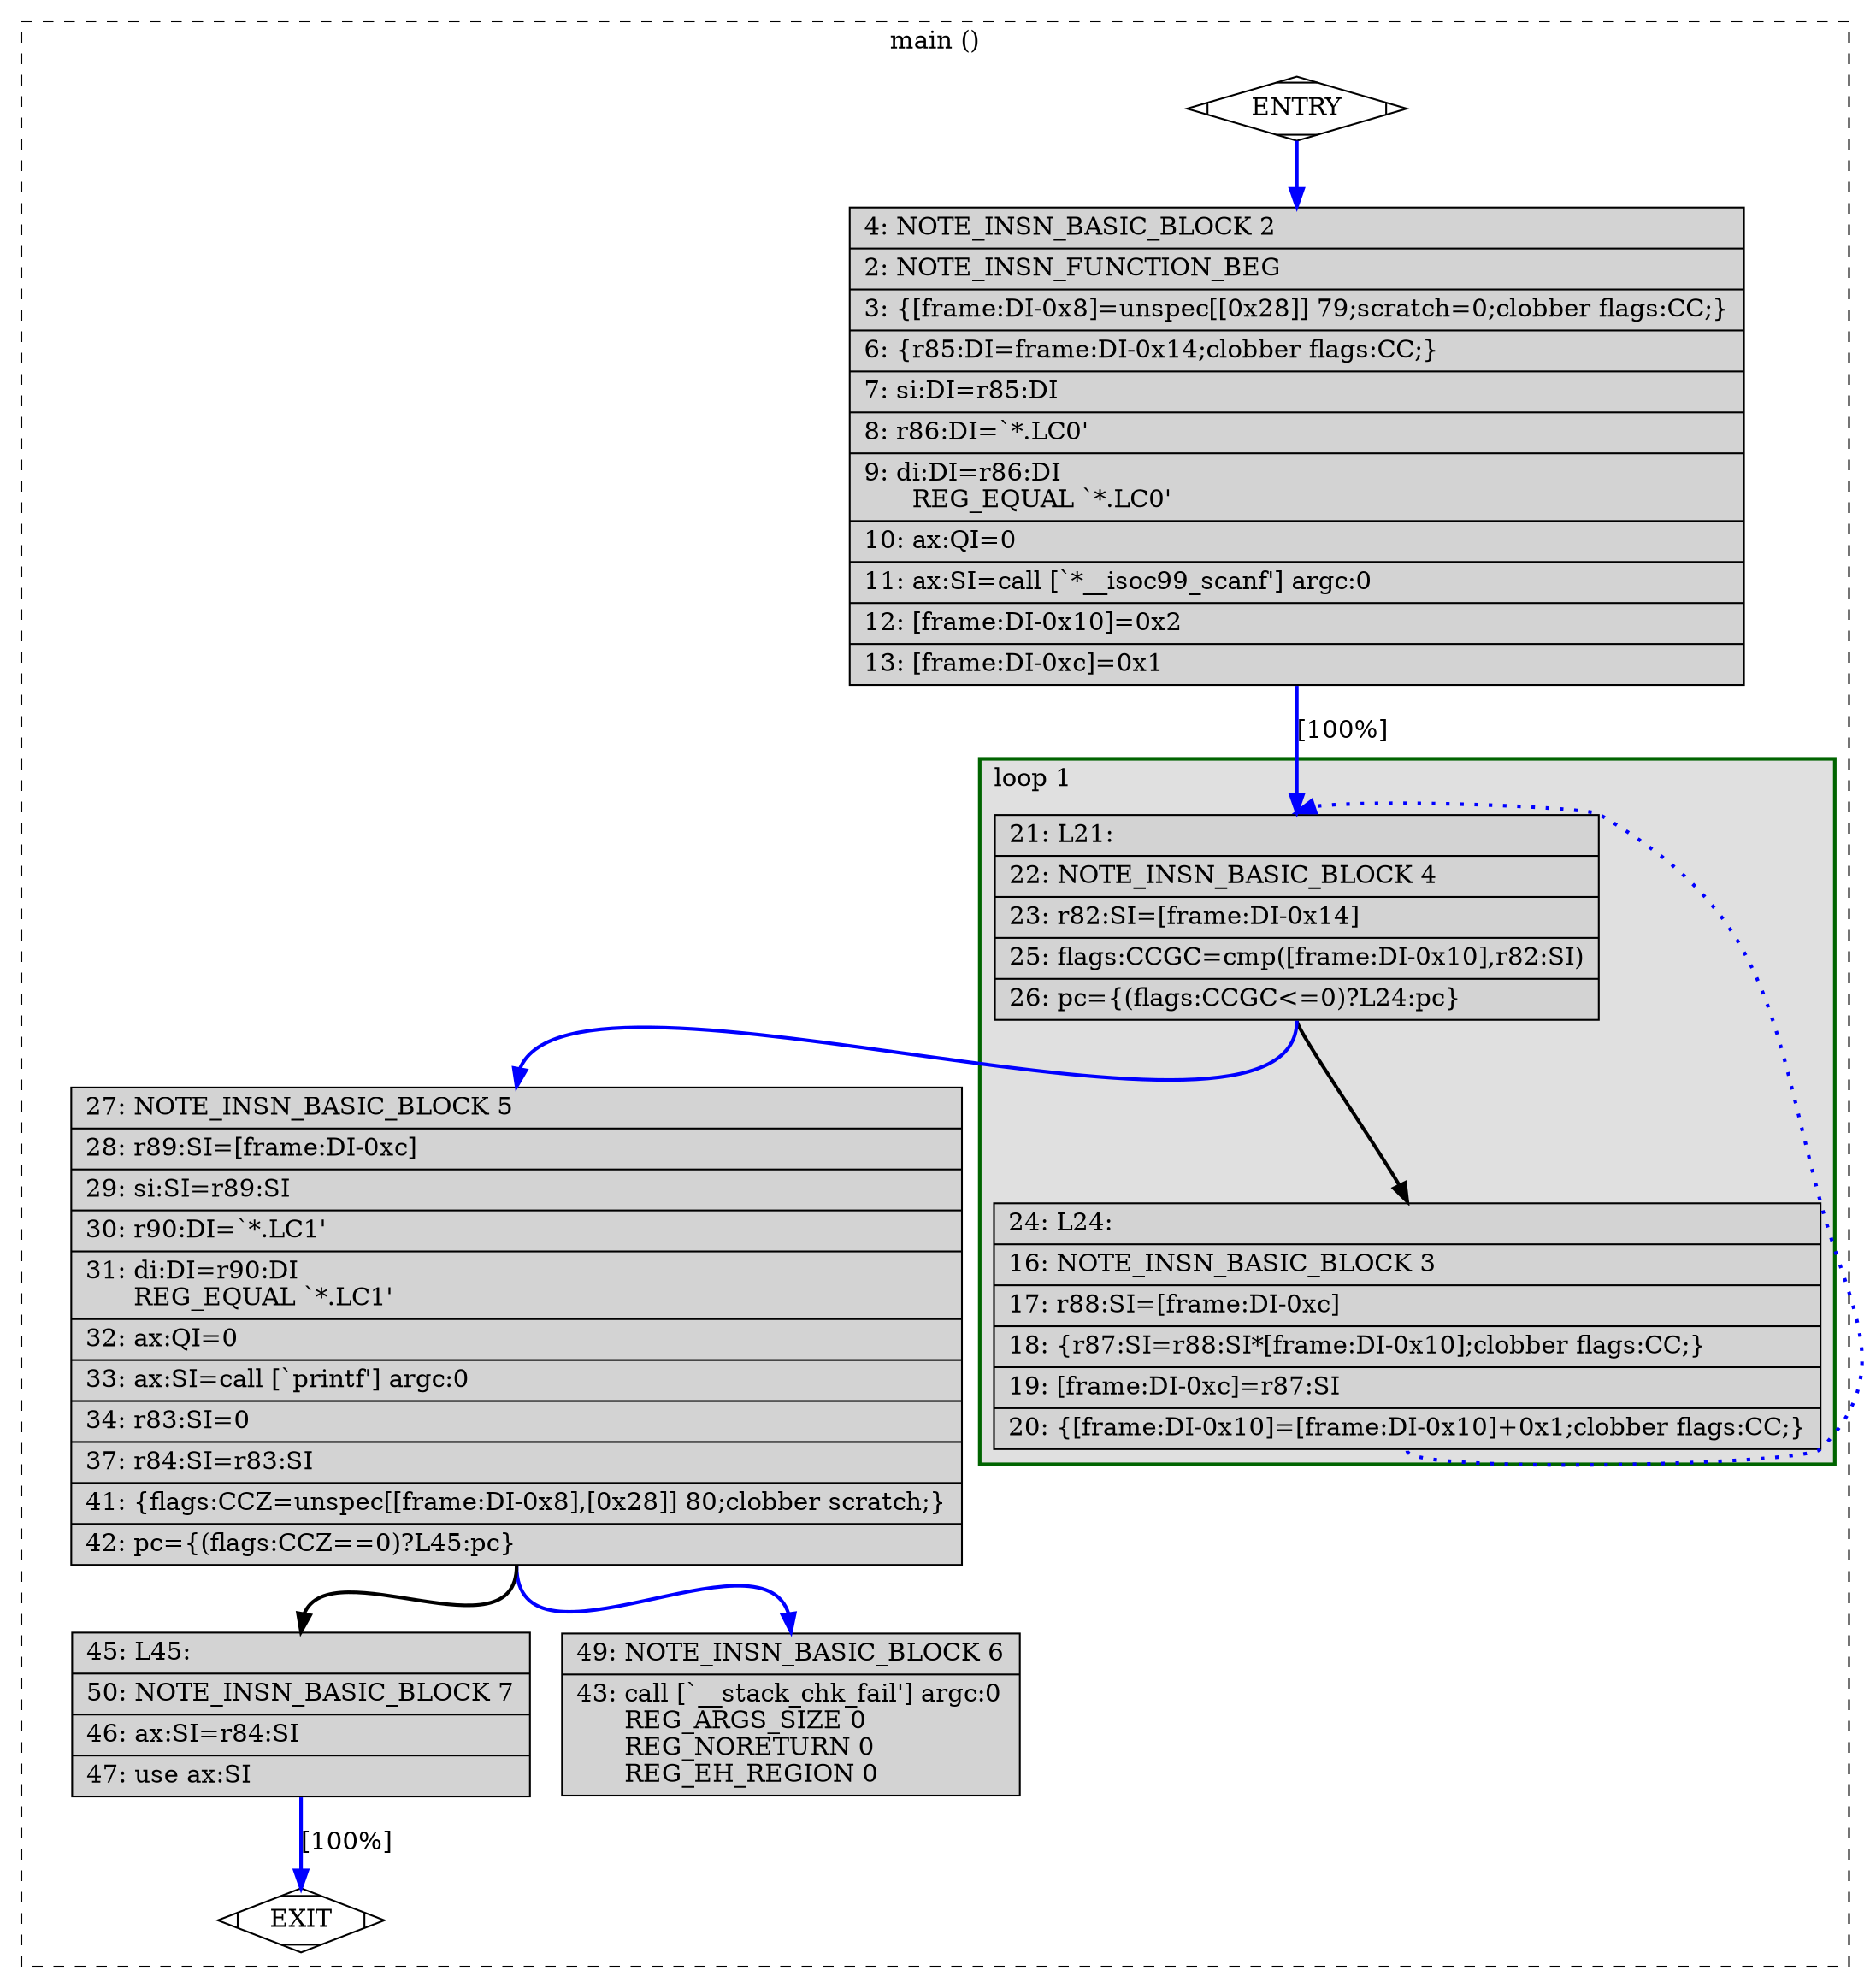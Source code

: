 digraph "a-main.c.247r.into_cfglayout" {
overlap=false;
subgraph "cluster_main" {
	style="dashed";
	color="black";
	label="main ()";
	subgraph cluster_0_1 {
	style="filled";
	color="darkgreen";
	fillcolor="grey88";
	label="loop 1";
	labeljust=l;
	penwidth=2;
	fn_0_basic_block_4 [shape=record,style=filled,fillcolor=lightgrey,label="{\ \ \ 21:\ L21:\l\
|\ \ \ 22:\ NOTE_INSN_BASIC_BLOCK\ 4\l\
|\ \ \ 23:\ r82:SI=[frame:DI-0x14]\l\
|\ \ \ 25:\ flags:CCGC=cmp([frame:DI-0x10],r82:SI)\l\
|\ \ \ 26:\ pc=\{(flags:CCGC\<=0)?L24:pc\}\l\
}"];

	fn_0_basic_block_3 [shape=record,style=filled,fillcolor=lightgrey,label="{\ \ \ 24:\ L24:\l\
|\ \ \ 16:\ NOTE_INSN_BASIC_BLOCK\ 3\l\
|\ \ \ 17:\ r88:SI=[frame:DI-0xc]\l\
|\ \ \ 18:\ \{r87:SI=r88:SI*[frame:DI-0x10];clobber\ flags:CC;\}\l\
|\ \ \ 19:\ [frame:DI-0xc]=r87:SI\l\
|\ \ \ 20:\ \{[frame:DI-0x10]=[frame:DI-0x10]+0x1;clobber\ flags:CC;\}\l\
}"];

	}
	fn_0_basic_block_0 [shape=Mdiamond,style=filled,fillcolor=white,label="ENTRY"];

	fn_0_basic_block_1 [shape=Mdiamond,style=filled,fillcolor=white,label="EXIT"];

	fn_0_basic_block_2 [shape=record,style=filled,fillcolor=lightgrey,label="{\ \ \ \ 4:\ NOTE_INSN_BASIC_BLOCK\ 2\l\
|\ \ \ \ 2:\ NOTE_INSN_FUNCTION_BEG\l\
|\ \ \ \ 3:\ \{[frame:DI-0x8]=unspec[[0x28]]\ 79;scratch=0;clobber\ flags:CC;\}\l\
|\ \ \ \ 6:\ \{r85:DI=frame:DI-0x14;clobber\ flags:CC;\}\l\
|\ \ \ \ 7:\ si:DI=r85:DI\l\
|\ \ \ \ 8:\ r86:DI=`*.LC0'\l\
|\ \ \ \ 9:\ di:DI=r86:DI\l\
\ \ \ \ \ \ REG_EQUAL\ `*.LC0'\l\
|\ \ \ 10:\ ax:QI=0\l\
|\ \ \ 11:\ ax:SI=call\ [`*__isoc99_scanf']\ argc:0\l\
|\ \ \ 12:\ [frame:DI-0x10]=0x2\l\
|\ \ \ 13:\ [frame:DI-0xc]=0x1\l\
}"];

	fn_0_basic_block_5 [shape=record,style=filled,fillcolor=lightgrey,label="{\ \ \ 27:\ NOTE_INSN_BASIC_BLOCK\ 5\l\
|\ \ \ 28:\ r89:SI=[frame:DI-0xc]\l\
|\ \ \ 29:\ si:SI=r89:SI\l\
|\ \ \ 30:\ r90:DI=`*.LC1'\l\
|\ \ \ 31:\ di:DI=r90:DI\l\
\ \ \ \ \ \ REG_EQUAL\ `*.LC1'\l\
|\ \ \ 32:\ ax:QI=0\l\
|\ \ \ 33:\ ax:SI=call\ [`printf']\ argc:0\l\
|\ \ \ 34:\ r83:SI=0\l\
|\ \ \ 37:\ r84:SI=r83:SI\l\
|\ \ \ 41:\ \{flags:CCZ=unspec[[frame:DI-0x8],[0x28]]\ 80;clobber\ scratch;\}\l\
|\ \ \ 42:\ pc=\{(flags:CCZ==0)?L45:pc\}\l\
}"];

	fn_0_basic_block_6 [shape=record,style=filled,fillcolor=lightgrey,label="{\ \ \ 49:\ NOTE_INSN_BASIC_BLOCK\ 6\l\
|\ \ \ 43:\ call\ [`__stack_chk_fail']\ argc:0\l\
\ \ \ \ \ \ REG_ARGS_SIZE\ 0\l\
\ \ \ \ \ \ REG_NORETURN\ 0\l\
\ \ \ \ \ \ REG_EH_REGION\ 0\l\
}"];

	fn_0_basic_block_7 [shape=record,style=filled,fillcolor=lightgrey,label="{\ \ \ 45:\ L45:\l\
|\ \ \ 50:\ NOTE_INSN_BASIC_BLOCK\ 7\l\
|\ \ \ 46:\ ax:SI=r84:SI\l\
|\ \ \ 47:\ use\ ax:SI\l\
}"];

	fn_0_basic_block_0:s -> fn_0_basic_block_2:n [style="solid,bold",color=blue,weight=100,constraint=true];
	fn_0_basic_block_2:s -> fn_0_basic_block_4:n [style="solid,bold",color=blue,weight=100,constraint=true,label="[100%]"];
	fn_0_basic_block_3:s -> fn_0_basic_block_4:n [style="dotted,bold",color=blue,weight=10,constraint=false];
	fn_0_basic_block_4:s -> fn_0_basic_block_3:n [style="solid,bold",color=black,weight=10,constraint=true];
	fn_0_basic_block_4:s -> fn_0_basic_block_5:n [style="solid,bold",color=blue,weight=100,constraint=true];
	fn_0_basic_block_5:s -> fn_0_basic_block_7:n [style="solid,bold",color=black,weight=10,constraint=true];
	fn_0_basic_block_5:s -> fn_0_basic_block_6:n [style="solid,bold",color=blue,weight=100,constraint=true];
	fn_0_basic_block_7:s -> fn_0_basic_block_1:n [style="solid,bold",color=blue,weight=100,constraint=true,label="[100%]"];
	fn_0_basic_block_0:s -> fn_0_basic_block_1:n [style="invis",constraint=true];
}
}
